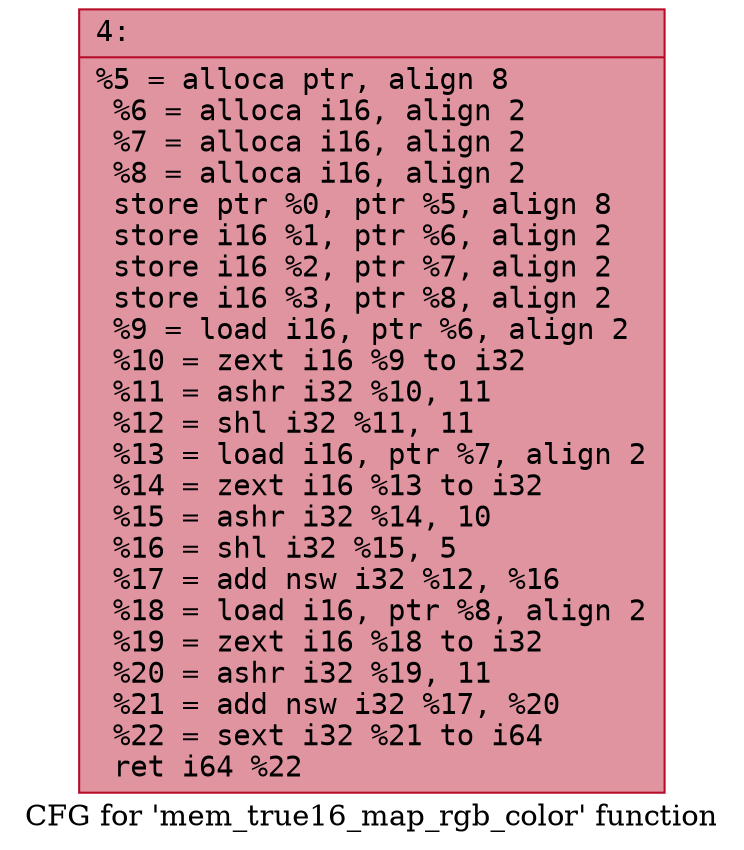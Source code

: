 digraph "CFG for 'mem_true16_map_rgb_color' function" {
	label="CFG for 'mem_true16_map_rgb_color' function";

	Node0x600002e1a0d0 [shape=record,color="#b70d28ff", style=filled, fillcolor="#b70d2870" fontname="Courier",label="{4:\l|  %5 = alloca ptr, align 8\l  %6 = alloca i16, align 2\l  %7 = alloca i16, align 2\l  %8 = alloca i16, align 2\l  store ptr %0, ptr %5, align 8\l  store i16 %1, ptr %6, align 2\l  store i16 %2, ptr %7, align 2\l  store i16 %3, ptr %8, align 2\l  %9 = load i16, ptr %6, align 2\l  %10 = zext i16 %9 to i32\l  %11 = ashr i32 %10, 11\l  %12 = shl i32 %11, 11\l  %13 = load i16, ptr %7, align 2\l  %14 = zext i16 %13 to i32\l  %15 = ashr i32 %14, 10\l  %16 = shl i32 %15, 5\l  %17 = add nsw i32 %12, %16\l  %18 = load i16, ptr %8, align 2\l  %19 = zext i16 %18 to i32\l  %20 = ashr i32 %19, 11\l  %21 = add nsw i32 %17, %20\l  %22 = sext i32 %21 to i64\l  ret i64 %22\l}"];
}
